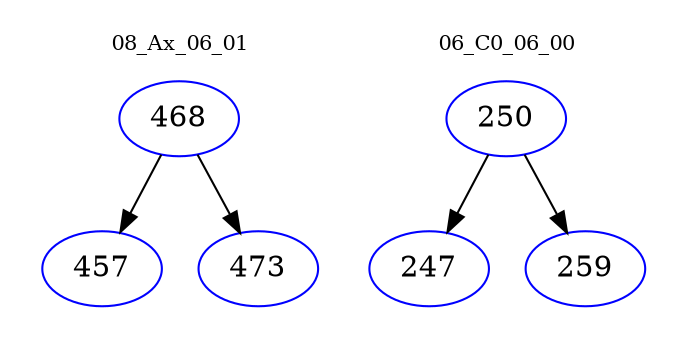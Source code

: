 digraph{
subgraph cluster_0 {
color = white
label = "08_Ax_06_01";
fontsize=10;
T0_468 [label="468", color="blue"]
T0_468 -> T0_457 [color="black"]
T0_457 [label="457", color="blue"]
T0_468 -> T0_473 [color="black"]
T0_473 [label="473", color="blue"]
}
subgraph cluster_1 {
color = white
label = "06_C0_06_00";
fontsize=10;
T1_250 [label="250", color="blue"]
T1_250 -> T1_247 [color="black"]
T1_247 [label="247", color="blue"]
T1_250 -> T1_259 [color="black"]
T1_259 [label="259", color="blue"]
}
}
